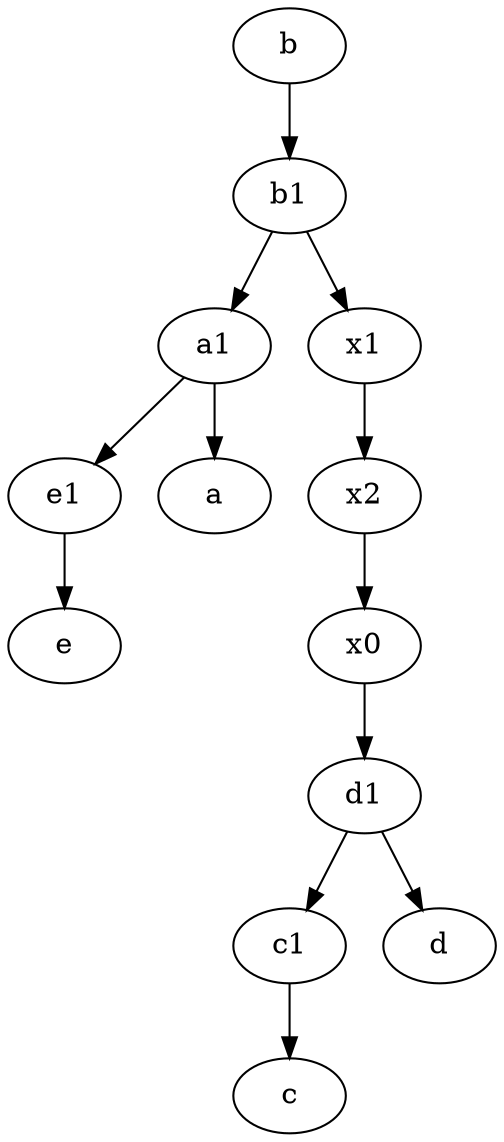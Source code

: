 digraph  {
	a1 [pos="40,15!"];
	b1 [pos="45,20!"];
	d1 [pos="25,30!"];
	c1 [pos="30,15!"];
	x2;
	x0;
	x1;
	b [pos="50,20!"];
	e1 [pos="25,45!"];
	c1 -> c;
	e1 -> e;
	x0 -> d1;
	b1 -> x1;
	x1 -> x2;
	b1 -> a1;
	a1 -> e1;
	d1 -> d;
	b -> b1;
	d1 -> c1;
	a1 -> a;
	x2 -> x0;

	}